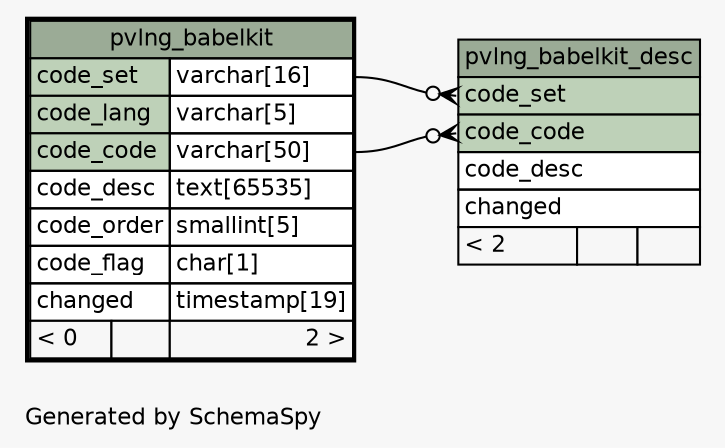 // dot 2.26.3 on Linux 3.2.0-4-486
// SchemaSpy rev 590
digraph "oneDegreeRelationshipsDiagram" {
  graph [
    rankdir="RL"
    bgcolor="#f7f7f7"
    label="\nGenerated by SchemaSpy"
    labeljust="l"
    nodesep="0.18"
    ranksep="0.46"
    fontname="Helvetica"
    fontsize="11"
  ];
  node [
    fontname="Helvetica"
    fontsize="11"
    shape="plaintext"
  ];
  edge [
    arrowsize="0.8"
  ];
  "pvlng_babelkit_desc":"code_code":w -> "pvlng_babelkit":"code_code.type":e [arrowhead=none dir=back arrowtail=crowodot];
  "pvlng_babelkit_desc":"code_set":w -> "pvlng_babelkit":"code_set.type":e [arrowhead=none dir=back arrowtail=crowodot];
  "pvlng_babelkit" [
    label=<
    <TABLE BORDER="2" CELLBORDER="1" CELLSPACING="0" BGCOLOR="#ffffff">
      <TR><TD COLSPAN="3" BGCOLOR="#9bab96" ALIGN="CENTER">pvlng_babelkit</TD></TR>
      <TR><TD PORT="code_set" COLSPAN="2" BGCOLOR="#bed1b8" ALIGN="LEFT">code_set</TD><TD PORT="code_set.type" ALIGN="LEFT">varchar[16]</TD></TR>
      <TR><TD PORT="code_lang" COLSPAN="2" BGCOLOR="#bed1b8" ALIGN="LEFT">code_lang</TD><TD PORT="code_lang.type" ALIGN="LEFT">varchar[5]</TD></TR>
      <TR><TD PORT="code_code" COLSPAN="2" BGCOLOR="#bed1b8" ALIGN="LEFT">code_code</TD><TD PORT="code_code.type" ALIGN="LEFT">varchar[50]</TD></TR>
      <TR><TD PORT="code_desc" COLSPAN="2" ALIGN="LEFT">code_desc</TD><TD PORT="code_desc.type" ALIGN="LEFT">text[65535]</TD></TR>
      <TR><TD PORT="code_order" COLSPAN="2" ALIGN="LEFT">code_order</TD><TD PORT="code_order.type" ALIGN="LEFT">smallint[5]</TD></TR>
      <TR><TD PORT="code_flag" COLSPAN="2" ALIGN="LEFT">code_flag</TD><TD PORT="code_flag.type" ALIGN="LEFT">char[1]</TD></TR>
      <TR><TD PORT="changed" COLSPAN="2" ALIGN="LEFT">changed</TD><TD PORT="changed.type" ALIGN="LEFT">timestamp[19]</TD></TR>
      <TR><TD ALIGN="LEFT" BGCOLOR="#f7f7f7">&lt; 0</TD><TD ALIGN="RIGHT" BGCOLOR="#f7f7f7">  </TD><TD ALIGN="RIGHT" BGCOLOR="#f7f7f7">2 &gt;</TD></TR>
    </TABLE>>
    URL="pvlng_babelkit.html"
    tooltip="pvlng_babelkit"
  ];
  "pvlng_babelkit_desc" [
    label=<
    <TABLE BORDER="0" CELLBORDER="1" CELLSPACING="0" BGCOLOR="#ffffff">
      <TR><TD COLSPAN="3" BGCOLOR="#9bab96" ALIGN="CENTER">pvlng_babelkit_desc</TD></TR>
      <TR><TD PORT="code_set" COLSPAN="3" BGCOLOR="#bed1b8" ALIGN="LEFT">code_set</TD></TR>
      <TR><TD PORT="code_code" COLSPAN="3" BGCOLOR="#bed1b8" ALIGN="LEFT">code_code</TD></TR>
      <TR><TD PORT="code_desc" COLSPAN="3" ALIGN="LEFT">code_desc</TD></TR>
      <TR><TD PORT="changed" COLSPAN="3" ALIGN="LEFT">changed</TD></TR>
      <TR><TD ALIGN="LEFT" BGCOLOR="#f7f7f7">&lt; 2</TD><TD ALIGN="RIGHT" BGCOLOR="#f7f7f7">  </TD><TD ALIGN="RIGHT" BGCOLOR="#f7f7f7">  </TD></TR>
    </TABLE>>
    URL="pvlng_babelkit_desc.html"
    tooltip="pvlng_babelkit_desc"
  ];
}
